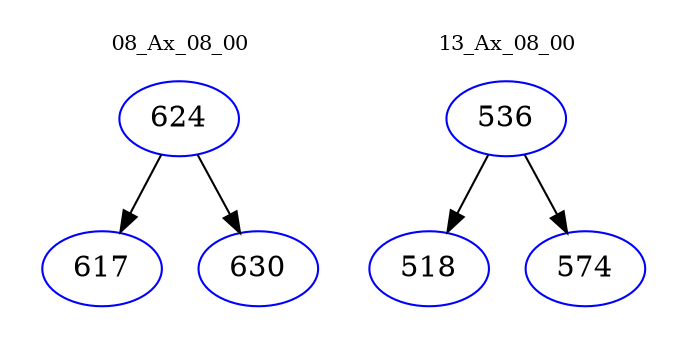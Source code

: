 digraph{
subgraph cluster_0 {
color = white
label = "08_Ax_08_00";
fontsize=10;
T0_624 [label="624", color="blue"]
T0_624 -> T0_617 [color="black"]
T0_617 [label="617", color="blue"]
T0_624 -> T0_630 [color="black"]
T0_630 [label="630", color="blue"]
}
subgraph cluster_1 {
color = white
label = "13_Ax_08_00";
fontsize=10;
T1_536 [label="536", color="blue"]
T1_536 -> T1_518 [color="black"]
T1_518 [label="518", color="blue"]
T1_536 -> T1_574 [color="black"]
T1_574 [label="574", color="blue"]
}
}
